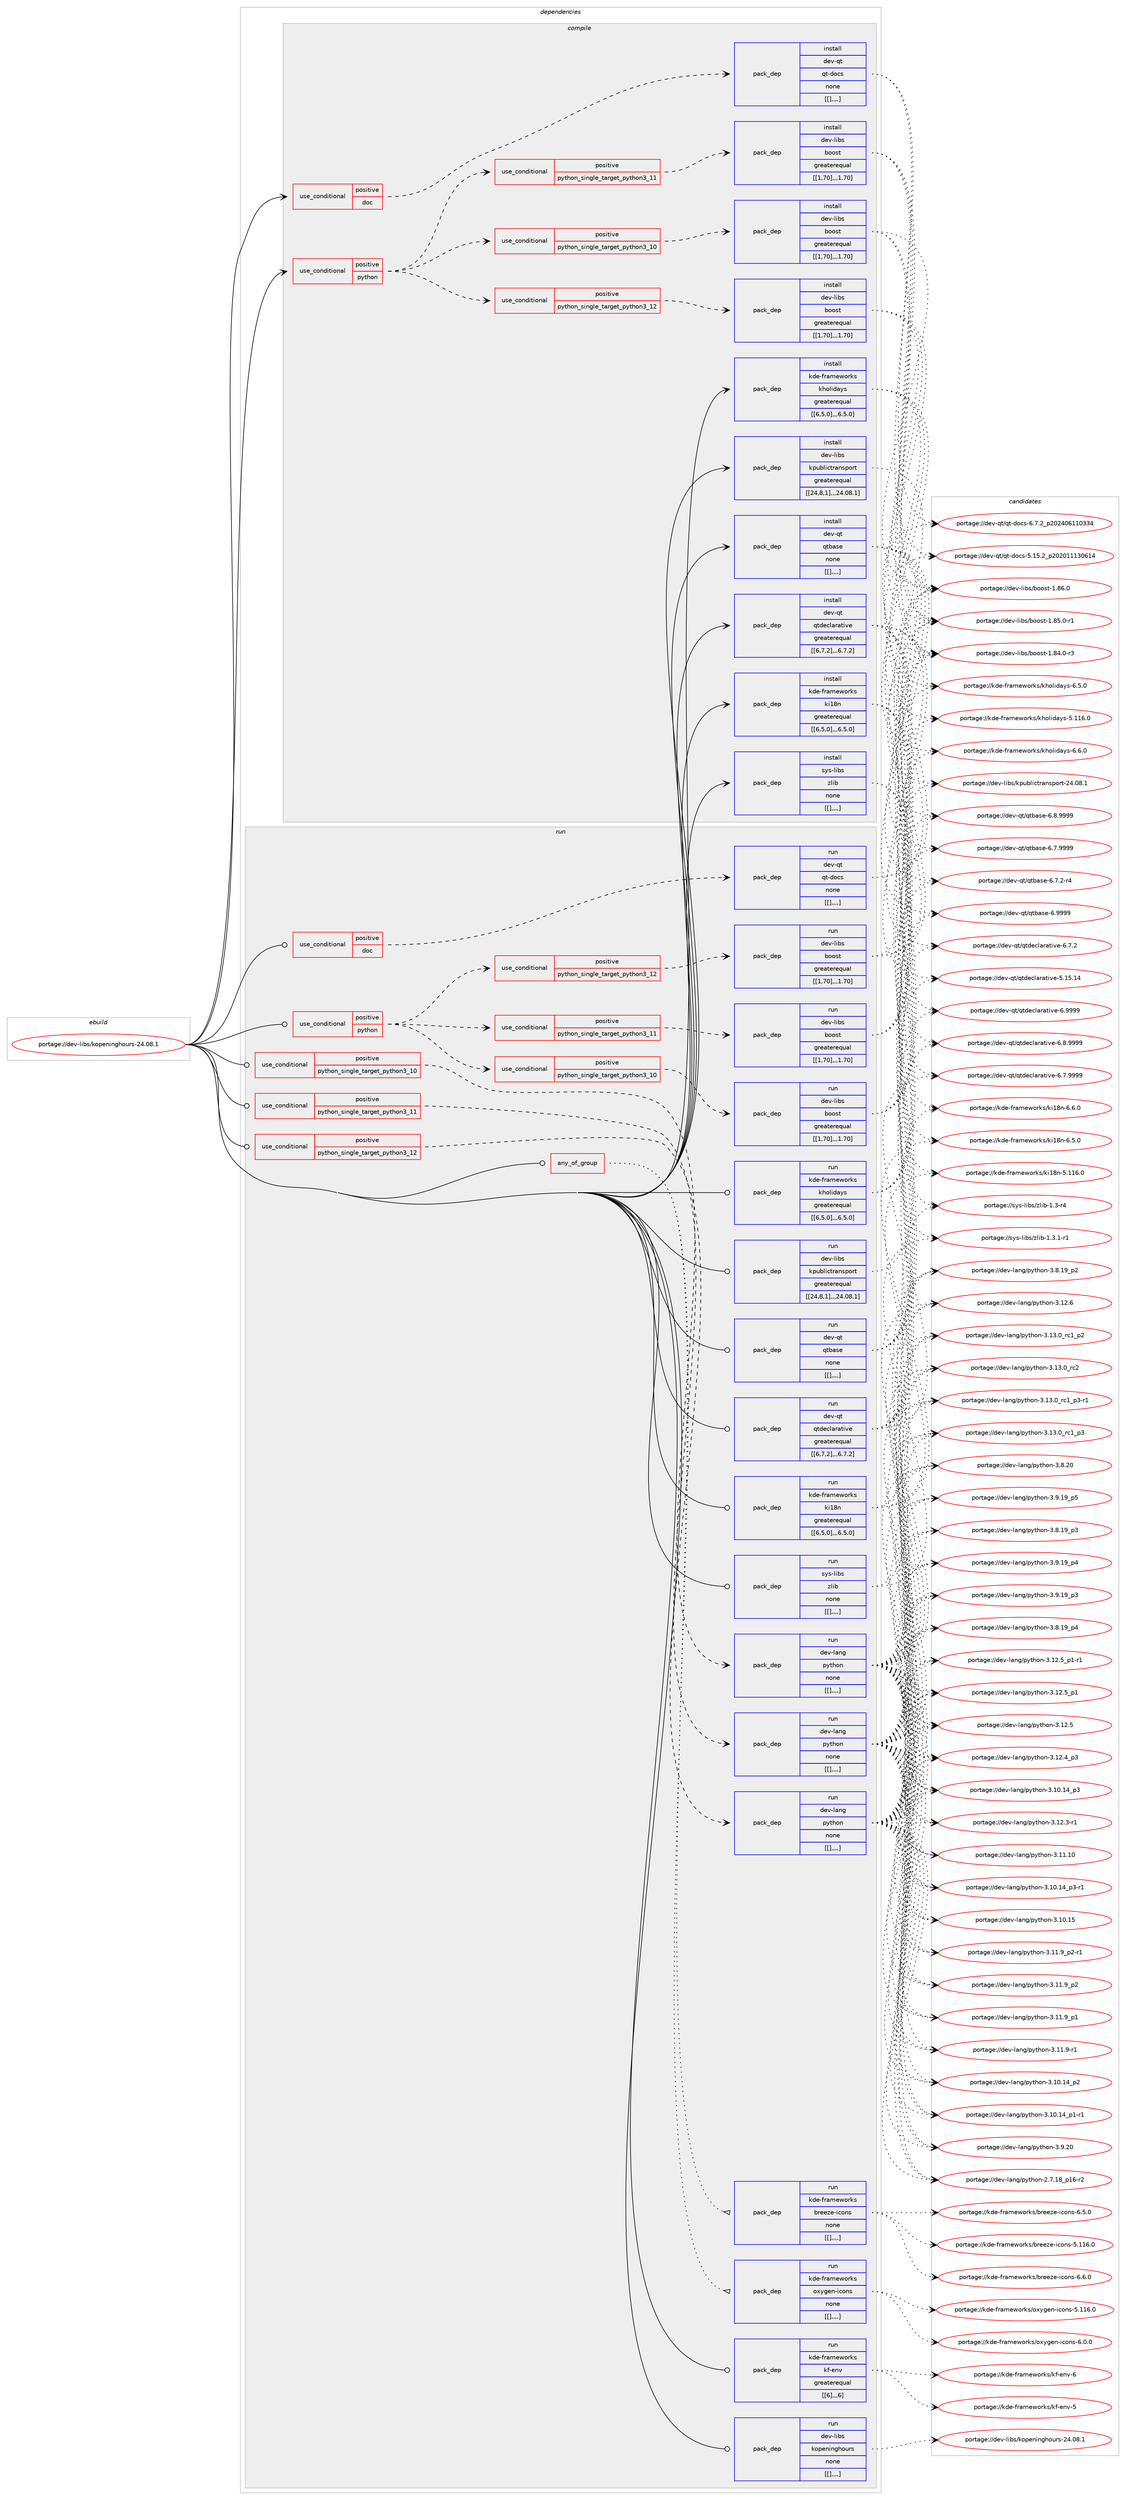 digraph prolog {

# *************
# Graph options
# *************

newrank=true;
concentrate=true;
compound=true;
graph [rankdir=LR,fontname=Helvetica,fontsize=10,ranksep=1.5];#, ranksep=2.5, nodesep=0.2];
edge  [arrowhead=vee];
node  [fontname=Helvetica,fontsize=10];

# **********
# The ebuild
# **********

subgraph cluster_leftcol {
color=gray;
label=<<i>ebuild</i>>;
id [label="portage://dev-libs/kopeninghours-24.08.1", color=red, width=4, href="../dev-libs/kopeninghours-24.08.1.svg"];
}

# ****************
# The dependencies
# ****************

subgraph cluster_midcol {
color=gray;
label=<<i>dependencies</i>>;
subgraph cluster_compile {
fillcolor="#eeeeee";
style=filled;
label=<<i>compile</i>>;
subgraph cond26947 {
dependency109739 [label=<<TABLE BORDER="0" CELLBORDER="1" CELLSPACING="0" CELLPADDING="4"><TR><TD ROWSPAN="3" CELLPADDING="10">use_conditional</TD></TR><TR><TD>positive</TD></TR><TR><TD>doc</TD></TR></TABLE>>, shape=none, color=red];
subgraph pack81645 {
dependency109740 [label=<<TABLE BORDER="0" CELLBORDER="1" CELLSPACING="0" CELLPADDING="4" WIDTH="220"><TR><TD ROWSPAN="6" CELLPADDING="30">pack_dep</TD></TR><TR><TD WIDTH="110">install</TD></TR><TR><TD>dev-qt</TD></TR><TR><TD>qt-docs</TD></TR><TR><TD>none</TD></TR><TR><TD>[[],,,,]</TD></TR></TABLE>>, shape=none, color=blue];
}
dependency109739:e -> dependency109740:w [weight=20,style="dashed",arrowhead="vee"];
}
id:e -> dependency109739:w [weight=20,style="solid",arrowhead="vee"];
subgraph cond26948 {
dependency109741 [label=<<TABLE BORDER="0" CELLBORDER="1" CELLSPACING="0" CELLPADDING="4"><TR><TD ROWSPAN="3" CELLPADDING="10">use_conditional</TD></TR><TR><TD>positive</TD></TR><TR><TD>python</TD></TR></TABLE>>, shape=none, color=red];
subgraph cond26949 {
dependency109742 [label=<<TABLE BORDER="0" CELLBORDER="1" CELLSPACING="0" CELLPADDING="4"><TR><TD ROWSPAN="3" CELLPADDING="10">use_conditional</TD></TR><TR><TD>positive</TD></TR><TR><TD>python_single_target_python3_10</TD></TR></TABLE>>, shape=none, color=red];
subgraph pack81646 {
dependency109743 [label=<<TABLE BORDER="0" CELLBORDER="1" CELLSPACING="0" CELLPADDING="4" WIDTH="220"><TR><TD ROWSPAN="6" CELLPADDING="30">pack_dep</TD></TR><TR><TD WIDTH="110">install</TD></TR><TR><TD>dev-libs</TD></TR><TR><TD>boost</TD></TR><TR><TD>greaterequal</TD></TR><TR><TD>[[1,70],,,1.70]</TD></TR></TABLE>>, shape=none, color=blue];
}
dependency109742:e -> dependency109743:w [weight=20,style="dashed",arrowhead="vee"];
}
dependency109741:e -> dependency109742:w [weight=20,style="dashed",arrowhead="vee"];
subgraph cond26950 {
dependency109744 [label=<<TABLE BORDER="0" CELLBORDER="1" CELLSPACING="0" CELLPADDING="4"><TR><TD ROWSPAN="3" CELLPADDING="10">use_conditional</TD></TR><TR><TD>positive</TD></TR><TR><TD>python_single_target_python3_11</TD></TR></TABLE>>, shape=none, color=red];
subgraph pack81647 {
dependency109745 [label=<<TABLE BORDER="0" CELLBORDER="1" CELLSPACING="0" CELLPADDING="4" WIDTH="220"><TR><TD ROWSPAN="6" CELLPADDING="30">pack_dep</TD></TR><TR><TD WIDTH="110">install</TD></TR><TR><TD>dev-libs</TD></TR><TR><TD>boost</TD></TR><TR><TD>greaterequal</TD></TR><TR><TD>[[1,70],,,1.70]</TD></TR></TABLE>>, shape=none, color=blue];
}
dependency109744:e -> dependency109745:w [weight=20,style="dashed",arrowhead="vee"];
}
dependency109741:e -> dependency109744:w [weight=20,style="dashed",arrowhead="vee"];
subgraph cond26951 {
dependency109746 [label=<<TABLE BORDER="0" CELLBORDER="1" CELLSPACING="0" CELLPADDING="4"><TR><TD ROWSPAN="3" CELLPADDING="10">use_conditional</TD></TR><TR><TD>positive</TD></TR><TR><TD>python_single_target_python3_12</TD></TR></TABLE>>, shape=none, color=red];
subgraph pack81648 {
dependency109747 [label=<<TABLE BORDER="0" CELLBORDER="1" CELLSPACING="0" CELLPADDING="4" WIDTH="220"><TR><TD ROWSPAN="6" CELLPADDING="30">pack_dep</TD></TR><TR><TD WIDTH="110">install</TD></TR><TR><TD>dev-libs</TD></TR><TR><TD>boost</TD></TR><TR><TD>greaterequal</TD></TR><TR><TD>[[1,70],,,1.70]</TD></TR></TABLE>>, shape=none, color=blue];
}
dependency109746:e -> dependency109747:w [weight=20,style="dashed",arrowhead="vee"];
}
dependency109741:e -> dependency109746:w [weight=20,style="dashed",arrowhead="vee"];
}
id:e -> dependency109741:w [weight=20,style="solid",arrowhead="vee"];
subgraph pack81649 {
dependency109748 [label=<<TABLE BORDER="0" CELLBORDER="1" CELLSPACING="0" CELLPADDING="4" WIDTH="220"><TR><TD ROWSPAN="6" CELLPADDING="30">pack_dep</TD></TR><TR><TD WIDTH="110">install</TD></TR><TR><TD>dev-libs</TD></TR><TR><TD>kpublictransport</TD></TR><TR><TD>greaterequal</TD></TR><TR><TD>[[24,8,1],,,24.08.1]</TD></TR></TABLE>>, shape=none, color=blue];
}
id:e -> dependency109748:w [weight=20,style="solid",arrowhead="vee"];
subgraph pack81650 {
dependency109749 [label=<<TABLE BORDER="0" CELLBORDER="1" CELLSPACING="0" CELLPADDING="4" WIDTH="220"><TR><TD ROWSPAN="6" CELLPADDING="30">pack_dep</TD></TR><TR><TD WIDTH="110">install</TD></TR><TR><TD>dev-qt</TD></TR><TR><TD>qtbase</TD></TR><TR><TD>none</TD></TR><TR><TD>[[],,,,]</TD></TR></TABLE>>, shape=none, color=blue];
}
id:e -> dependency109749:w [weight=20,style="solid",arrowhead="vee"];
subgraph pack81651 {
dependency109750 [label=<<TABLE BORDER="0" CELLBORDER="1" CELLSPACING="0" CELLPADDING="4" WIDTH="220"><TR><TD ROWSPAN="6" CELLPADDING="30">pack_dep</TD></TR><TR><TD WIDTH="110">install</TD></TR><TR><TD>dev-qt</TD></TR><TR><TD>qtdeclarative</TD></TR><TR><TD>greaterequal</TD></TR><TR><TD>[[6,7,2],,,6.7.2]</TD></TR></TABLE>>, shape=none, color=blue];
}
id:e -> dependency109750:w [weight=20,style="solid",arrowhead="vee"];
subgraph pack81652 {
dependency109751 [label=<<TABLE BORDER="0" CELLBORDER="1" CELLSPACING="0" CELLPADDING="4" WIDTH="220"><TR><TD ROWSPAN="6" CELLPADDING="30">pack_dep</TD></TR><TR><TD WIDTH="110">install</TD></TR><TR><TD>kde-frameworks</TD></TR><TR><TD>kholidays</TD></TR><TR><TD>greaterequal</TD></TR><TR><TD>[[6,5,0],,,6.5.0]</TD></TR></TABLE>>, shape=none, color=blue];
}
id:e -> dependency109751:w [weight=20,style="solid",arrowhead="vee"];
subgraph pack81653 {
dependency109752 [label=<<TABLE BORDER="0" CELLBORDER="1" CELLSPACING="0" CELLPADDING="4" WIDTH="220"><TR><TD ROWSPAN="6" CELLPADDING="30">pack_dep</TD></TR><TR><TD WIDTH="110">install</TD></TR><TR><TD>kde-frameworks</TD></TR><TR><TD>ki18n</TD></TR><TR><TD>greaterequal</TD></TR><TR><TD>[[6,5,0],,,6.5.0]</TD></TR></TABLE>>, shape=none, color=blue];
}
id:e -> dependency109752:w [weight=20,style="solid",arrowhead="vee"];
subgraph pack81654 {
dependency109753 [label=<<TABLE BORDER="0" CELLBORDER="1" CELLSPACING="0" CELLPADDING="4" WIDTH="220"><TR><TD ROWSPAN="6" CELLPADDING="30">pack_dep</TD></TR><TR><TD WIDTH="110">install</TD></TR><TR><TD>sys-libs</TD></TR><TR><TD>zlib</TD></TR><TR><TD>none</TD></TR><TR><TD>[[],,,,]</TD></TR></TABLE>>, shape=none, color=blue];
}
id:e -> dependency109753:w [weight=20,style="solid",arrowhead="vee"];
}
subgraph cluster_compileandrun {
fillcolor="#eeeeee";
style=filled;
label=<<i>compile and run</i>>;
}
subgraph cluster_run {
fillcolor="#eeeeee";
style=filled;
label=<<i>run</i>>;
subgraph any997 {
dependency109754 [label=<<TABLE BORDER="0" CELLBORDER="1" CELLSPACING="0" CELLPADDING="4"><TR><TD CELLPADDING="10">any_of_group</TD></TR></TABLE>>, shape=none, color=red];subgraph pack81655 {
dependency109755 [label=<<TABLE BORDER="0" CELLBORDER="1" CELLSPACING="0" CELLPADDING="4" WIDTH="220"><TR><TD ROWSPAN="6" CELLPADDING="30">pack_dep</TD></TR><TR><TD WIDTH="110">run</TD></TR><TR><TD>kde-frameworks</TD></TR><TR><TD>breeze-icons</TD></TR><TR><TD>none</TD></TR><TR><TD>[[],,,,]</TD></TR></TABLE>>, shape=none, color=blue];
}
dependency109754:e -> dependency109755:w [weight=20,style="dotted",arrowhead="oinv"];
subgraph pack81656 {
dependency109756 [label=<<TABLE BORDER="0" CELLBORDER="1" CELLSPACING="0" CELLPADDING="4" WIDTH="220"><TR><TD ROWSPAN="6" CELLPADDING="30">pack_dep</TD></TR><TR><TD WIDTH="110">run</TD></TR><TR><TD>kde-frameworks</TD></TR><TR><TD>oxygen-icons</TD></TR><TR><TD>none</TD></TR><TR><TD>[[],,,,]</TD></TR></TABLE>>, shape=none, color=blue];
}
dependency109754:e -> dependency109756:w [weight=20,style="dotted",arrowhead="oinv"];
}
id:e -> dependency109754:w [weight=20,style="solid",arrowhead="odot"];
subgraph cond26952 {
dependency109757 [label=<<TABLE BORDER="0" CELLBORDER="1" CELLSPACING="0" CELLPADDING="4"><TR><TD ROWSPAN="3" CELLPADDING="10">use_conditional</TD></TR><TR><TD>positive</TD></TR><TR><TD>doc</TD></TR></TABLE>>, shape=none, color=red];
subgraph pack81657 {
dependency109758 [label=<<TABLE BORDER="0" CELLBORDER="1" CELLSPACING="0" CELLPADDING="4" WIDTH="220"><TR><TD ROWSPAN="6" CELLPADDING="30">pack_dep</TD></TR><TR><TD WIDTH="110">run</TD></TR><TR><TD>dev-qt</TD></TR><TR><TD>qt-docs</TD></TR><TR><TD>none</TD></TR><TR><TD>[[],,,,]</TD></TR></TABLE>>, shape=none, color=blue];
}
dependency109757:e -> dependency109758:w [weight=20,style="dashed",arrowhead="vee"];
}
id:e -> dependency109757:w [weight=20,style="solid",arrowhead="odot"];
subgraph cond26953 {
dependency109759 [label=<<TABLE BORDER="0" CELLBORDER="1" CELLSPACING="0" CELLPADDING="4"><TR><TD ROWSPAN="3" CELLPADDING="10">use_conditional</TD></TR><TR><TD>positive</TD></TR><TR><TD>python</TD></TR></TABLE>>, shape=none, color=red];
subgraph cond26954 {
dependency109760 [label=<<TABLE BORDER="0" CELLBORDER="1" CELLSPACING="0" CELLPADDING="4"><TR><TD ROWSPAN="3" CELLPADDING="10">use_conditional</TD></TR><TR><TD>positive</TD></TR><TR><TD>python_single_target_python3_10</TD></TR></TABLE>>, shape=none, color=red];
subgraph pack81658 {
dependency109761 [label=<<TABLE BORDER="0" CELLBORDER="1" CELLSPACING="0" CELLPADDING="4" WIDTH="220"><TR><TD ROWSPAN="6" CELLPADDING="30">pack_dep</TD></TR><TR><TD WIDTH="110">run</TD></TR><TR><TD>dev-libs</TD></TR><TR><TD>boost</TD></TR><TR><TD>greaterequal</TD></TR><TR><TD>[[1,70],,,1.70]</TD></TR></TABLE>>, shape=none, color=blue];
}
dependency109760:e -> dependency109761:w [weight=20,style="dashed",arrowhead="vee"];
}
dependency109759:e -> dependency109760:w [weight=20,style="dashed",arrowhead="vee"];
subgraph cond26955 {
dependency109762 [label=<<TABLE BORDER="0" CELLBORDER="1" CELLSPACING="0" CELLPADDING="4"><TR><TD ROWSPAN="3" CELLPADDING="10">use_conditional</TD></TR><TR><TD>positive</TD></TR><TR><TD>python_single_target_python3_11</TD></TR></TABLE>>, shape=none, color=red];
subgraph pack81659 {
dependency109763 [label=<<TABLE BORDER="0" CELLBORDER="1" CELLSPACING="0" CELLPADDING="4" WIDTH="220"><TR><TD ROWSPAN="6" CELLPADDING="30">pack_dep</TD></TR><TR><TD WIDTH="110">run</TD></TR><TR><TD>dev-libs</TD></TR><TR><TD>boost</TD></TR><TR><TD>greaterequal</TD></TR><TR><TD>[[1,70],,,1.70]</TD></TR></TABLE>>, shape=none, color=blue];
}
dependency109762:e -> dependency109763:w [weight=20,style="dashed",arrowhead="vee"];
}
dependency109759:e -> dependency109762:w [weight=20,style="dashed",arrowhead="vee"];
subgraph cond26956 {
dependency109764 [label=<<TABLE BORDER="0" CELLBORDER="1" CELLSPACING="0" CELLPADDING="4"><TR><TD ROWSPAN="3" CELLPADDING="10">use_conditional</TD></TR><TR><TD>positive</TD></TR><TR><TD>python_single_target_python3_12</TD></TR></TABLE>>, shape=none, color=red];
subgraph pack81660 {
dependency109765 [label=<<TABLE BORDER="0" CELLBORDER="1" CELLSPACING="0" CELLPADDING="4" WIDTH="220"><TR><TD ROWSPAN="6" CELLPADDING="30">pack_dep</TD></TR><TR><TD WIDTH="110">run</TD></TR><TR><TD>dev-libs</TD></TR><TR><TD>boost</TD></TR><TR><TD>greaterequal</TD></TR><TR><TD>[[1,70],,,1.70]</TD></TR></TABLE>>, shape=none, color=blue];
}
dependency109764:e -> dependency109765:w [weight=20,style="dashed",arrowhead="vee"];
}
dependency109759:e -> dependency109764:w [weight=20,style="dashed",arrowhead="vee"];
}
id:e -> dependency109759:w [weight=20,style="solid",arrowhead="odot"];
subgraph cond26957 {
dependency109766 [label=<<TABLE BORDER="0" CELLBORDER="1" CELLSPACING="0" CELLPADDING="4"><TR><TD ROWSPAN="3" CELLPADDING="10">use_conditional</TD></TR><TR><TD>positive</TD></TR><TR><TD>python_single_target_python3_10</TD></TR></TABLE>>, shape=none, color=red];
subgraph pack81661 {
dependency109767 [label=<<TABLE BORDER="0" CELLBORDER="1" CELLSPACING="0" CELLPADDING="4" WIDTH="220"><TR><TD ROWSPAN="6" CELLPADDING="30">pack_dep</TD></TR><TR><TD WIDTH="110">run</TD></TR><TR><TD>dev-lang</TD></TR><TR><TD>python</TD></TR><TR><TD>none</TD></TR><TR><TD>[[],,,,]</TD></TR></TABLE>>, shape=none, color=blue];
}
dependency109766:e -> dependency109767:w [weight=20,style="dashed",arrowhead="vee"];
}
id:e -> dependency109766:w [weight=20,style="solid",arrowhead="odot"];
subgraph cond26958 {
dependency109768 [label=<<TABLE BORDER="0" CELLBORDER="1" CELLSPACING="0" CELLPADDING="4"><TR><TD ROWSPAN="3" CELLPADDING="10">use_conditional</TD></TR><TR><TD>positive</TD></TR><TR><TD>python_single_target_python3_11</TD></TR></TABLE>>, shape=none, color=red];
subgraph pack81662 {
dependency109769 [label=<<TABLE BORDER="0" CELLBORDER="1" CELLSPACING="0" CELLPADDING="4" WIDTH="220"><TR><TD ROWSPAN="6" CELLPADDING="30">pack_dep</TD></TR><TR><TD WIDTH="110">run</TD></TR><TR><TD>dev-lang</TD></TR><TR><TD>python</TD></TR><TR><TD>none</TD></TR><TR><TD>[[],,,,]</TD></TR></TABLE>>, shape=none, color=blue];
}
dependency109768:e -> dependency109769:w [weight=20,style="dashed",arrowhead="vee"];
}
id:e -> dependency109768:w [weight=20,style="solid",arrowhead="odot"];
subgraph cond26959 {
dependency109770 [label=<<TABLE BORDER="0" CELLBORDER="1" CELLSPACING="0" CELLPADDING="4"><TR><TD ROWSPAN="3" CELLPADDING="10">use_conditional</TD></TR><TR><TD>positive</TD></TR><TR><TD>python_single_target_python3_12</TD></TR></TABLE>>, shape=none, color=red];
subgraph pack81663 {
dependency109771 [label=<<TABLE BORDER="0" CELLBORDER="1" CELLSPACING="0" CELLPADDING="4" WIDTH="220"><TR><TD ROWSPAN="6" CELLPADDING="30">pack_dep</TD></TR><TR><TD WIDTH="110">run</TD></TR><TR><TD>dev-lang</TD></TR><TR><TD>python</TD></TR><TR><TD>none</TD></TR><TR><TD>[[],,,,]</TD></TR></TABLE>>, shape=none, color=blue];
}
dependency109770:e -> dependency109771:w [weight=20,style="dashed",arrowhead="vee"];
}
id:e -> dependency109770:w [weight=20,style="solid",arrowhead="odot"];
subgraph pack81664 {
dependency109772 [label=<<TABLE BORDER="0" CELLBORDER="1" CELLSPACING="0" CELLPADDING="4" WIDTH="220"><TR><TD ROWSPAN="6" CELLPADDING="30">pack_dep</TD></TR><TR><TD WIDTH="110">run</TD></TR><TR><TD>dev-libs</TD></TR><TR><TD>kpublictransport</TD></TR><TR><TD>greaterequal</TD></TR><TR><TD>[[24,8,1],,,24.08.1]</TD></TR></TABLE>>, shape=none, color=blue];
}
id:e -> dependency109772:w [weight=20,style="solid",arrowhead="odot"];
subgraph pack81665 {
dependency109773 [label=<<TABLE BORDER="0" CELLBORDER="1" CELLSPACING="0" CELLPADDING="4" WIDTH="220"><TR><TD ROWSPAN="6" CELLPADDING="30">pack_dep</TD></TR><TR><TD WIDTH="110">run</TD></TR><TR><TD>dev-qt</TD></TR><TR><TD>qtbase</TD></TR><TR><TD>none</TD></TR><TR><TD>[[],,,,]</TD></TR></TABLE>>, shape=none, color=blue];
}
id:e -> dependency109773:w [weight=20,style="solid",arrowhead="odot"];
subgraph pack81666 {
dependency109774 [label=<<TABLE BORDER="0" CELLBORDER="1" CELLSPACING="0" CELLPADDING="4" WIDTH="220"><TR><TD ROWSPAN="6" CELLPADDING="30">pack_dep</TD></TR><TR><TD WIDTH="110">run</TD></TR><TR><TD>dev-qt</TD></TR><TR><TD>qtdeclarative</TD></TR><TR><TD>greaterequal</TD></TR><TR><TD>[[6,7,2],,,6.7.2]</TD></TR></TABLE>>, shape=none, color=blue];
}
id:e -> dependency109774:w [weight=20,style="solid",arrowhead="odot"];
subgraph pack81667 {
dependency109775 [label=<<TABLE BORDER="0" CELLBORDER="1" CELLSPACING="0" CELLPADDING="4" WIDTH="220"><TR><TD ROWSPAN="6" CELLPADDING="30">pack_dep</TD></TR><TR><TD WIDTH="110">run</TD></TR><TR><TD>kde-frameworks</TD></TR><TR><TD>kf-env</TD></TR><TR><TD>greaterequal</TD></TR><TR><TD>[[6],,,6]</TD></TR></TABLE>>, shape=none, color=blue];
}
id:e -> dependency109775:w [weight=20,style="solid",arrowhead="odot"];
subgraph pack81668 {
dependency109776 [label=<<TABLE BORDER="0" CELLBORDER="1" CELLSPACING="0" CELLPADDING="4" WIDTH="220"><TR><TD ROWSPAN="6" CELLPADDING="30">pack_dep</TD></TR><TR><TD WIDTH="110">run</TD></TR><TR><TD>kde-frameworks</TD></TR><TR><TD>kholidays</TD></TR><TR><TD>greaterequal</TD></TR><TR><TD>[[6,5,0],,,6.5.0]</TD></TR></TABLE>>, shape=none, color=blue];
}
id:e -> dependency109776:w [weight=20,style="solid",arrowhead="odot"];
subgraph pack81669 {
dependency109777 [label=<<TABLE BORDER="0" CELLBORDER="1" CELLSPACING="0" CELLPADDING="4" WIDTH="220"><TR><TD ROWSPAN="6" CELLPADDING="30">pack_dep</TD></TR><TR><TD WIDTH="110">run</TD></TR><TR><TD>kde-frameworks</TD></TR><TR><TD>ki18n</TD></TR><TR><TD>greaterequal</TD></TR><TR><TD>[[6,5,0],,,6.5.0]</TD></TR></TABLE>>, shape=none, color=blue];
}
id:e -> dependency109777:w [weight=20,style="solid",arrowhead="odot"];
subgraph pack81670 {
dependency109778 [label=<<TABLE BORDER="0" CELLBORDER="1" CELLSPACING="0" CELLPADDING="4" WIDTH="220"><TR><TD ROWSPAN="6" CELLPADDING="30">pack_dep</TD></TR><TR><TD WIDTH="110">run</TD></TR><TR><TD>sys-libs</TD></TR><TR><TD>zlib</TD></TR><TR><TD>none</TD></TR><TR><TD>[[],,,,]</TD></TR></TABLE>>, shape=none, color=blue];
}
id:e -> dependency109778:w [weight=20,style="solid",arrowhead="odot"];
subgraph pack81671 {
dependency109779 [label=<<TABLE BORDER="0" CELLBORDER="1" CELLSPACING="0" CELLPADDING="4" WIDTH="220"><TR><TD ROWSPAN="6" CELLPADDING="30">pack_dep</TD></TR><TR><TD WIDTH="110">run</TD></TR><TR><TD>dev-libs</TD></TR><TR><TD>kopeninghours</TD></TR><TR><TD>none</TD></TR><TR><TD>[[],,,,]</TD></TR></TABLE>>, shape=none, color=blue];
}
id:e -> dependency109779:w [weight=20,style="solid",arrowhead="odot"];
}
}

# **************
# The candidates
# **************

subgraph cluster_choices {
rank=same;
color=gray;
label=<<i>candidates</i>>;

subgraph choice81645 {
color=black;
nodesep=1;
choice1001011184511311647113116451001119911545544655465095112504850524854494948515152 [label="portage://dev-qt/qt-docs-6.7.2_p202406110334", color=red, width=4,href="../dev-qt/qt-docs-6.7.2_p202406110334.svg"];
choice100101118451131164711311645100111991154553464953465095112504850484949495148544952 [label="portage://dev-qt/qt-docs-5.15.2_p202011130614", color=red, width=4,href="../dev-qt/qt-docs-5.15.2_p202011130614.svg"];
dependency109740:e -> choice1001011184511311647113116451001119911545544655465095112504850524854494948515152:w [style=dotted,weight="100"];
dependency109740:e -> choice100101118451131164711311645100111991154553464953465095112504850484949495148544952:w [style=dotted,weight="100"];
}
subgraph choice81646 {
color=black;
nodesep=1;
choice1001011184510810598115479811111111511645494656544648 [label="portage://dev-libs/boost-1.86.0", color=red, width=4,href="../dev-libs/boost-1.86.0.svg"];
choice10010111845108105981154798111111115116454946565346484511449 [label="portage://dev-libs/boost-1.85.0-r1", color=red, width=4,href="../dev-libs/boost-1.85.0-r1.svg"];
choice10010111845108105981154798111111115116454946565246484511451 [label="portage://dev-libs/boost-1.84.0-r3", color=red, width=4,href="../dev-libs/boost-1.84.0-r3.svg"];
dependency109743:e -> choice1001011184510810598115479811111111511645494656544648:w [style=dotted,weight="100"];
dependency109743:e -> choice10010111845108105981154798111111115116454946565346484511449:w [style=dotted,weight="100"];
dependency109743:e -> choice10010111845108105981154798111111115116454946565246484511451:w [style=dotted,weight="100"];
}
subgraph choice81647 {
color=black;
nodesep=1;
choice1001011184510810598115479811111111511645494656544648 [label="portage://dev-libs/boost-1.86.0", color=red, width=4,href="../dev-libs/boost-1.86.0.svg"];
choice10010111845108105981154798111111115116454946565346484511449 [label="portage://dev-libs/boost-1.85.0-r1", color=red, width=4,href="../dev-libs/boost-1.85.0-r1.svg"];
choice10010111845108105981154798111111115116454946565246484511451 [label="portage://dev-libs/boost-1.84.0-r3", color=red, width=4,href="../dev-libs/boost-1.84.0-r3.svg"];
dependency109745:e -> choice1001011184510810598115479811111111511645494656544648:w [style=dotted,weight="100"];
dependency109745:e -> choice10010111845108105981154798111111115116454946565346484511449:w [style=dotted,weight="100"];
dependency109745:e -> choice10010111845108105981154798111111115116454946565246484511451:w [style=dotted,weight="100"];
}
subgraph choice81648 {
color=black;
nodesep=1;
choice1001011184510810598115479811111111511645494656544648 [label="portage://dev-libs/boost-1.86.0", color=red, width=4,href="../dev-libs/boost-1.86.0.svg"];
choice10010111845108105981154798111111115116454946565346484511449 [label="portage://dev-libs/boost-1.85.0-r1", color=red, width=4,href="../dev-libs/boost-1.85.0-r1.svg"];
choice10010111845108105981154798111111115116454946565246484511451 [label="portage://dev-libs/boost-1.84.0-r3", color=red, width=4,href="../dev-libs/boost-1.84.0-r3.svg"];
dependency109747:e -> choice1001011184510810598115479811111111511645494656544648:w [style=dotted,weight="100"];
dependency109747:e -> choice10010111845108105981154798111111115116454946565346484511449:w [style=dotted,weight="100"];
dependency109747:e -> choice10010111845108105981154798111111115116454946565246484511451:w [style=dotted,weight="100"];
}
subgraph choice81649 {
color=black;
nodesep=1;
choice1001011184510810598115471071121179810810599116114971101151121111141164550524648564649 [label="portage://dev-libs/kpublictransport-24.08.1", color=red, width=4,href="../dev-libs/kpublictransport-24.08.1.svg"];
dependency109748:e -> choice1001011184510810598115471071121179810810599116114971101151121111141164550524648564649:w [style=dotted,weight="100"];
}
subgraph choice81650 {
color=black;
nodesep=1;
choice1001011184511311647113116989711510145544657575757 [label="portage://dev-qt/qtbase-6.9999", color=red, width=4,href="../dev-qt/qtbase-6.9999.svg"];
choice10010111845113116471131169897115101455446564657575757 [label="portage://dev-qt/qtbase-6.8.9999", color=red, width=4,href="../dev-qt/qtbase-6.8.9999.svg"];
choice10010111845113116471131169897115101455446554657575757 [label="portage://dev-qt/qtbase-6.7.9999", color=red, width=4,href="../dev-qt/qtbase-6.7.9999.svg"];
choice100101118451131164711311698971151014554465546504511452 [label="portage://dev-qt/qtbase-6.7.2-r4", color=red, width=4,href="../dev-qt/qtbase-6.7.2-r4.svg"];
dependency109749:e -> choice1001011184511311647113116989711510145544657575757:w [style=dotted,weight="100"];
dependency109749:e -> choice10010111845113116471131169897115101455446564657575757:w [style=dotted,weight="100"];
dependency109749:e -> choice10010111845113116471131169897115101455446554657575757:w [style=dotted,weight="100"];
dependency109749:e -> choice100101118451131164711311698971151014554465546504511452:w [style=dotted,weight="100"];
}
subgraph choice81651 {
color=black;
nodesep=1;
choice100101118451131164711311610010199108971149711610511810145544657575757 [label="portage://dev-qt/qtdeclarative-6.9999", color=red, width=4,href="../dev-qt/qtdeclarative-6.9999.svg"];
choice1001011184511311647113116100101991089711497116105118101455446564657575757 [label="portage://dev-qt/qtdeclarative-6.8.9999", color=red, width=4,href="../dev-qt/qtdeclarative-6.8.9999.svg"];
choice1001011184511311647113116100101991089711497116105118101455446554657575757 [label="portage://dev-qt/qtdeclarative-6.7.9999", color=red, width=4,href="../dev-qt/qtdeclarative-6.7.9999.svg"];
choice1001011184511311647113116100101991089711497116105118101455446554650 [label="portage://dev-qt/qtdeclarative-6.7.2", color=red, width=4,href="../dev-qt/qtdeclarative-6.7.2.svg"];
choice10010111845113116471131161001019910897114971161051181014553464953464952 [label="portage://dev-qt/qtdeclarative-5.15.14", color=red, width=4,href="../dev-qt/qtdeclarative-5.15.14.svg"];
dependency109750:e -> choice100101118451131164711311610010199108971149711610511810145544657575757:w [style=dotted,weight="100"];
dependency109750:e -> choice1001011184511311647113116100101991089711497116105118101455446564657575757:w [style=dotted,weight="100"];
dependency109750:e -> choice1001011184511311647113116100101991089711497116105118101455446554657575757:w [style=dotted,weight="100"];
dependency109750:e -> choice1001011184511311647113116100101991089711497116105118101455446554650:w [style=dotted,weight="100"];
dependency109750:e -> choice10010111845113116471131161001019910897114971161051181014553464953464952:w [style=dotted,weight="100"];
}
subgraph choice81652 {
color=black;
nodesep=1;
choice10710010145102114971091011191111141071154710710411110810510097121115455446544648 [label="portage://kde-frameworks/kholidays-6.6.0", color=red, width=4,href="../kde-frameworks/kholidays-6.6.0.svg"];
choice10710010145102114971091011191111141071154710710411110810510097121115455446534648 [label="portage://kde-frameworks/kholidays-6.5.0", color=red, width=4,href="../kde-frameworks/kholidays-6.5.0.svg"];
choice107100101451021149710910111911111410711547107104111108105100971211154553464949544648 [label="portage://kde-frameworks/kholidays-5.116.0", color=red, width=4,href="../kde-frameworks/kholidays-5.116.0.svg"];
dependency109751:e -> choice10710010145102114971091011191111141071154710710411110810510097121115455446544648:w [style=dotted,weight="100"];
dependency109751:e -> choice10710010145102114971091011191111141071154710710411110810510097121115455446534648:w [style=dotted,weight="100"];
dependency109751:e -> choice107100101451021149710910111911111410711547107104111108105100971211154553464949544648:w [style=dotted,weight="100"];
}
subgraph choice81653 {
color=black;
nodesep=1;
choice1071001014510211497109101119111114107115471071054956110455446544648 [label="portage://kde-frameworks/ki18n-6.6.0", color=red, width=4,href="../kde-frameworks/ki18n-6.6.0.svg"];
choice1071001014510211497109101119111114107115471071054956110455446534648 [label="portage://kde-frameworks/ki18n-6.5.0", color=red, width=4,href="../kde-frameworks/ki18n-6.5.0.svg"];
choice10710010145102114971091011191111141071154710710549561104553464949544648 [label="portage://kde-frameworks/ki18n-5.116.0", color=red, width=4,href="../kde-frameworks/ki18n-5.116.0.svg"];
dependency109752:e -> choice1071001014510211497109101119111114107115471071054956110455446544648:w [style=dotted,weight="100"];
dependency109752:e -> choice1071001014510211497109101119111114107115471071054956110455446534648:w [style=dotted,weight="100"];
dependency109752:e -> choice10710010145102114971091011191111141071154710710549561104553464949544648:w [style=dotted,weight="100"];
}
subgraph choice81654 {
color=black;
nodesep=1;
choice115121115451081059811547122108105984549465146494511449 [label="portage://sys-libs/zlib-1.3.1-r1", color=red, width=4,href="../sys-libs/zlib-1.3.1-r1.svg"];
choice11512111545108105981154712210810598454946514511452 [label="portage://sys-libs/zlib-1.3-r4", color=red, width=4,href="../sys-libs/zlib-1.3-r4.svg"];
dependency109753:e -> choice115121115451081059811547122108105984549465146494511449:w [style=dotted,weight="100"];
dependency109753:e -> choice11512111545108105981154712210810598454946514511452:w [style=dotted,weight="100"];
}
subgraph choice81655 {
color=black;
nodesep=1;
choice107100101451021149710910111911111410711547981141011011221014510599111110115455446544648 [label="portage://kde-frameworks/breeze-icons-6.6.0", color=red, width=4,href="../kde-frameworks/breeze-icons-6.6.0.svg"];
choice107100101451021149710910111911111410711547981141011011221014510599111110115455446534648 [label="portage://kde-frameworks/breeze-icons-6.5.0", color=red, width=4,href="../kde-frameworks/breeze-icons-6.5.0.svg"];
choice1071001014510211497109101119111114107115479811410110112210145105991111101154553464949544648 [label="portage://kde-frameworks/breeze-icons-5.116.0", color=red, width=4,href="../kde-frameworks/breeze-icons-5.116.0.svg"];
dependency109755:e -> choice107100101451021149710910111911111410711547981141011011221014510599111110115455446544648:w [style=dotted,weight="100"];
dependency109755:e -> choice107100101451021149710910111911111410711547981141011011221014510599111110115455446534648:w [style=dotted,weight="100"];
dependency109755:e -> choice1071001014510211497109101119111114107115479811410110112210145105991111101154553464949544648:w [style=dotted,weight="100"];
}
subgraph choice81656 {
color=black;
nodesep=1;
choice1071001014510211497109101119111114107115471111201211031011104510599111110115455446484648 [label="portage://kde-frameworks/oxygen-icons-6.0.0", color=red, width=4,href="../kde-frameworks/oxygen-icons-6.0.0.svg"];
choice10710010145102114971091011191111141071154711112012110310111045105991111101154553464949544648 [label="portage://kde-frameworks/oxygen-icons-5.116.0", color=red, width=4,href="../kde-frameworks/oxygen-icons-5.116.0.svg"];
dependency109756:e -> choice1071001014510211497109101119111114107115471111201211031011104510599111110115455446484648:w [style=dotted,weight="100"];
dependency109756:e -> choice10710010145102114971091011191111141071154711112012110310111045105991111101154553464949544648:w [style=dotted,weight="100"];
}
subgraph choice81657 {
color=black;
nodesep=1;
choice1001011184511311647113116451001119911545544655465095112504850524854494948515152 [label="portage://dev-qt/qt-docs-6.7.2_p202406110334", color=red, width=4,href="../dev-qt/qt-docs-6.7.2_p202406110334.svg"];
choice100101118451131164711311645100111991154553464953465095112504850484949495148544952 [label="portage://dev-qt/qt-docs-5.15.2_p202011130614", color=red, width=4,href="../dev-qt/qt-docs-5.15.2_p202011130614.svg"];
dependency109758:e -> choice1001011184511311647113116451001119911545544655465095112504850524854494948515152:w [style=dotted,weight="100"];
dependency109758:e -> choice100101118451131164711311645100111991154553464953465095112504850484949495148544952:w [style=dotted,weight="100"];
}
subgraph choice81658 {
color=black;
nodesep=1;
choice1001011184510810598115479811111111511645494656544648 [label="portage://dev-libs/boost-1.86.0", color=red, width=4,href="../dev-libs/boost-1.86.0.svg"];
choice10010111845108105981154798111111115116454946565346484511449 [label="portage://dev-libs/boost-1.85.0-r1", color=red, width=4,href="../dev-libs/boost-1.85.0-r1.svg"];
choice10010111845108105981154798111111115116454946565246484511451 [label="portage://dev-libs/boost-1.84.0-r3", color=red, width=4,href="../dev-libs/boost-1.84.0-r3.svg"];
dependency109761:e -> choice1001011184510810598115479811111111511645494656544648:w [style=dotted,weight="100"];
dependency109761:e -> choice10010111845108105981154798111111115116454946565346484511449:w [style=dotted,weight="100"];
dependency109761:e -> choice10010111845108105981154798111111115116454946565246484511451:w [style=dotted,weight="100"];
}
subgraph choice81659 {
color=black;
nodesep=1;
choice1001011184510810598115479811111111511645494656544648 [label="portage://dev-libs/boost-1.86.0", color=red, width=4,href="../dev-libs/boost-1.86.0.svg"];
choice10010111845108105981154798111111115116454946565346484511449 [label="portage://dev-libs/boost-1.85.0-r1", color=red, width=4,href="../dev-libs/boost-1.85.0-r1.svg"];
choice10010111845108105981154798111111115116454946565246484511451 [label="portage://dev-libs/boost-1.84.0-r3", color=red, width=4,href="../dev-libs/boost-1.84.0-r3.svg"];
dependency109763:e -> choice1001011184510810598115479811111111511645494656544648:w [style=dotted,weight="100"];
dependency109763:e -> choice10010111845108105981154798111111115116454946565346484511449:w [style=dotted,weight="100"];
dependency109763:e -> choice10010111845108105981154798111111115116454946565246484511451:w [style=dotted,weight="100"];
}
subgraph choice81660 {
color=black;
nodesep=1;
choice1001011184510810598115479811111111511645494656544648 [label="portage://dev-libs/boost-1.86.0", color=red, width=4,href="../dev-libs/boost-1.86.0.svg"];
choice10010111845108105981154798111111115116454946565346484511449 [label="portage://dev-libs/boost-1.85.0-r1", color=red, width=4,href="../dev-libs/boost-1.85.0-r1.svg"];
choice10010111845108105981154798111111115116454946565246484511451 [label="portage://dev-libs/boost-1.84.0-r3", color=red, width=4,href="../dev-libs/boost-1.84.0-r3.svg"];
dependency109765:e -> choice1001011184510810598115479811111111511645494656544648:w [style=dotted,weight="100"];
dependency109765:e -> choice10010111845108105981154798111111115116454946565346484511449:w [style=dotted,weight="100"];
dependency109765:e -> choice10010111845108105981154798111111115116454946565246484511451:w [style=dotted,weight="100"];
}
subgraph choice81661 {
color=black;
nodesep=1;
choice10010111845108971101034711212111610411111045514649514648951149950 [label="portage://dev-lang/python-3.13.0_rc2", color=red, width=4,href="../dev-lang/python-3.13.0_rc2.svg"];
choice1001011184510897110103471121211161041111104551464951464895114994995112514511449 [label="portage://dev-lang/python-3.13.0_rc1_p3-r1", color=red, width=4,href="../dev-lang/python-3.13.0_rc1_p3-r1.svg"];
choice100101118451089711010347112121116104111110455146495146489511499499511251 [label="portage://dev-lang/python-3.13.0_rc1_p3", color=red, width=4,href="../dev-lang/python-3.13.0_rc1_p3.svg"];
choice100101118451089711010347112121116104111110455146495146489511499499511250 [label="portage://dev-lang/python-3.13.0_rc1_p2", color=red, width=4,href="../dev-lang/python-3.13.0_rc1_p2.svg"];
choice10010111845108971101034711212111610411111045514649504654 [label="portage://dev-lang/python-3.12.6", color=red, width=4,href="../dev-lang/python-3.12.6.svg"];
choice1001011184510897110103471121211161041111104551464950465395112494511449 [label="portage://dev-lang/python-3.12.5_p1-r1", color=red, width=4,href="../dev-lang/python-3.12.5_p1-r1.svg"];
choice100101118451089711010347112121116104111110455146495046539511249 [label="portage://dev-lang/python-3.12.5_p1", color=red, width=4,href="../dev-lang/python-3.12.5_p1.svg"];
choice10010111845108971101034711212111610411111045514649504653 [label="portage://dev-lang/python-3.12.5", color=red, width=4,href="../dev-lang/python-3.12.5.svg"];
choice100101118451089711010347112121116104111110455146495046529511251 [label="portage://dev-lang/python-3.12.4_p3", color=red, width=4,href="../dev-lang/python-3.12.4_p3.svg"];
choice100101118451089711010347112121116104111110455146495046514511449 [label="portage://dev-lang/python-3.12.3-r1", color=red, width=4,href="../dev-lang/python-3.12.3-r1.svg"];
choice1001011184510897110103471121211161041111104551464949464948 [label="portage://dev-lang/python-3.11.10", color=red, width=4,href="../dev-lang/python-3.11.10.svg"];
choice1001011184510897110103471121211161041111104551464949465795112504511449 [label="portage://dev-lang/python-3.11.9_p2-r1", color=red, width=4,href="../dev-lang/python-3.11.9_p2-r1.svg"];
choice100101118451089711010347112121116104111110455146494946579511250 [label="portage://dev-lang/python-3.11.9_p2", color=red, width=4,href="../dev-lang/python-3.11.9_p2.svg"];
choice100101118451089711010347112121116104111110455146494946579511249 [label="portage://dev-lang/python-3.11.9_p1", color=red, width=4,href="../dev-lang/python-3.11.9_p1.svg"];
choice100101118451089711010347112121116104111110455146494946574511449 [label="portage://dev-lang/python-3.11.9-r1", color=red, width=4,href="../dev-lang/python-3.11.9-r1.svg"];
choice1001011184510897110103471121211161041111104551464948464953 [label="portage://dev-lang/python-3.10.15", color=red, width=4,href="../dev-lang/python-3.10.15.svg"];
choice100101118451089711010347112121116104111110455146494846495295112514511449 [label="portage://dev-lang/python-3.10.14_p3-r1", color=red, width=4,href="../dev-lang/python-3.10.14_p3-r1.svg"];
choice10010111845108971101034711212111610411111045514649484649529511251 [label="portage://dev-lang/python-3.10.14_p3", color=red, width=4,href="../dev-lang/python-3.10.14_p3.svg"];
choice10010111845108971101034711212111610411111045514649484649529511250 [label="portage://dev-lang/python-3.10.14_p2", color=red, width=4,href="../dev-lang/python-3.10.14_p2.svg"];
choice100101118451089711010347112121116104111110455146494846495295112494511449 [label="portage://dev-lang/python-3.10.14_p1-r1", color=red, width=4,href="../dev-lang/python-3.10.14_p1-r1.svg"];
choice10010111845108971101034711212111610411111045514657465048 [label="portage://dev-lang/python-3.9.20", color=red, width=4,href="../dev-lang/python-3.9.20.svg"];
choice100101118451089711010347112121116104111110455146574649579511253 [label="portage://dev-lang/python-3.9.19_p5", color=red, width=4,href="../dev-lang/python-3.9.19_p5.svg"];
choice100101118451089711010347112121116104111110455146574649579511252 [label="portage://dev-lang/python-3.9.19_p4", color=red, width=4,href="../dev-lang/python-3.9.19_p4.svg"];
choice100101118451089711010347112121116104111110455146574649579511251 [label="portage://dev-lang/python-3.9.19_p3", color=red, width=4,href="../dev-lang/python-3.9.19_p3.svg"];
choice10010111845108971101034711212111610411111045514656465048 [label="portage://dev-lang/python-3.8.20", color=red, width=4,href="../dev-lang/python-3.8.20.svg"];
choice100101118451089711010347112121116104111110455146564649579511252 [label="portage://dev-lang/python-3.8.19_p4", color=red, width=4,href="../dev-lang/python-3.8.19_p4.svg"];
choice100101118451089711010347112121116104111110455146564649579511251 [label="portage://dev-lang/python-3.8.19_p3", color=red, width=4,href="../dev-lang/python-3.8.19_p3.svg"];
choice100101118451089711010347112121116104111110455146564649579511250 [label="portage://dev-lang/python-3.8.19_p2", color=red, width=4,href="../dev-lang/python-3.8.19_p2.svg"];
choice100101118451089711010347112121116104111110455046554649569511249544511450 [label="portage://dev-lang/python-2.7.18_p16-r2", color=red, width=4,href="../dev-lang/python-2.7.18_p16-r2.svg"];
dependency109767:e -> choice10010111845108971101034711212111610411111045514649514648951149950:w [style=dotted,weight="100"];
dependency109767:e -> choice1001011184510897110103471121211161041111104551464951464895114994995112514511449:w [style=dotted,weight="100"];
dependency109767:e -> choice100101118451089711010347112121116104111110455146495146489511499499511251:w [style=dotted,weight="100"];
dependency109767:e -> choice100101118451089711010347112121116104111110455146495146489511499499511250:w [style=dotted,weight="100"];
dependency109767:e -> choice10010111845108971101034711212111610411111045514649504654:w [style=dotted,weight="100"];
dependency109767:e -> choice1001011184510897110103471121211161041111104551464950465395112494511449:w [style=dotted,weight="100"];
dependency109767:e -> choice100101118451089711010347112121116104111110455146495046539511249:w [style=dotted,weight="100"];
dependency109767:e -> choice10010111845108971101034711212111610411111045514649504653:w [style=dotted,weight="100"];
dependency109767:e -> choice100101118451089711010347112121116104111110455146495046529511251:w [style=dotted,weight="100"];
dependency109767:e -> choice100101118451089711010347112121116104111110455146495046514511449:w [style=dotted,weight="100"];
dependency109767:e -> choice1001011184510897110103471121211161041111104551464949464948:w [style=dotted,weight="100"];
dependency109767:e -> choice1001011184510897110103471121211161041111104551464949465795112504511449:w [style=dotted,weight="100"];
dependency109767:e -> choice100101118451089711010347112121116104111110455146494946579511250:w [style=dotted,weight="100"];
dependency109767:e -> choice100101118451089711010347112121116104111110455146494946579511249:w [style=dotted,weight="100"];
dependency109767:e -> choice100101118451089711010347112121116104111110455146494946574511449:w [style=dotted,weight="100"];
dependency109767:e -> choice1001011184510897110103471121211161041111104551464948464953:w [style=dotted,weight="100"];
dependency109767:e -> choice100101118451089711010347112121116104111110455146494846495295112514511449:w [style=dotted,weight="100"];
dependency109767:e -> choice10010111845108971101034711212111610411111045514649484649529511251:w [style=dotted,weight="100"];
dependency109767:e -> choice10010111845108971101034711212111610411111045514649484649529511250:w [style=dotted,weight="100"];
dependency109767:e -> choice100101118451089711010347112121116104111110455146494846495295112494511449:w [style=dotted,weight="100"];
dependency109767:e -> choice10010111845108971101034711212111610411111045514657465048:w [style=dotted,weight="100"];
dependency109767:e -> choice100101118451089711010347112121116104111110455146574649579511253:w [style=dotted,weight="100"];
dependency109767:e -> choice100101118451089711010347112121116104111110455146574649579511252:w [style=dotted,weight="100"];
dependency109767:e -> choice100101118451089711010347112121116104111110455146574649579511251:w [style=dotted,weight="100"];
dependency109767:e -> choice10010111845108971101034711212111610411111045514656465048:w [style=dotted,weight="100"];
dependency109767:e -> choice100101118451089711010347112121116104111110455146564649579511252:w [style=dotted,weight="100"];
dependency109767:e -> choice100101118451089711010347112121116104111110455146564649579511251:w [style=dotted,weight="100"];
dependency109767:e -> choice100101118451089711010347112121116104111110455146564649579511250:w [style=dotted,weight="100"];
dependency109767:e -> choice100101118451089711010347112121116104111110455046554649569511249544511450:w [style=dotted,weight="100"];
}
subgraph choice81662 {
color=black;
nodesep=1;
choice10010111845108971101034711212111610411111045514649514648951149950 [label="portage://dev-lang/python-3.13.0_rc2", color=red, width=4,href="../dev-lang/python-3.13.0_rc2.svg"];
choice1001011184510897110103471121211161041111104551464951464895114994995112514511449 [label="portage://dev-lang/python-3.13.0_rc1_p3-r1", color=red, width=4,href="../dev-lang/python-3.13.0_rc1_p3-r1.svg"];
choice100101118451089711010347112121116104111110455146495146489511499499511251 [label="portage://dev-lang/python-3.13.0_rc1_p3", color=red, width=4,href="../dev-lang/python-3.13.0_rc1_p3.svg"];
choice100101118451089711010347112121116104111110455146495146489511499499511250 [label="portage://dev-lang/python-3.13.0_rc1_p2", color=red, width=4,href="../dev-lang/python-3.13.0_rc1_p2.svg"];
choice10010111845108971101034711212111610411111045514649504654 [label="portage://dev-lang/python-3.12.6", color=red, width=4,href="../dev-lang/python-3.12.6.svg"];
choice1001011184510897110103471121211161041111104551464950465395112494511449 [label="portage://dev-lang/python-3.12.5_p1-r1", color=red, width=4,href="../dev-lang/python-3.12.5_p1-r1.svg"];
choice100101118451089711010347112121116104111110455146495046539511249 [label="portage://dev-lang/python-3.12.5_p1", color=red, width=4,href="../dev-lang/python-3.12.5_p1.svg"];
choice10010111845108971101034711212111610411111045514649504653 [label="portage://dev-lang/python-3.12.5", color=red, width=4,href="../dev-lang/python-3.12.5.svg"];
choice100101118451089711010347112121116104111110455146495046529511251 [label="portage://dev-lang/python-3.12.4_p3", color=red, width=4,href="../dev-lang/python-3.12.4_p3.svg"];
choice100101118451089711010347112121116104111110455146495046514511449 [label="portage://dev-lang/python-3.12.3-r1", color=red, width=4,href="../dev-lang/python-3.12.3-r1.svg"];
choice1001011184510897110103471121211161041111104551464949464948 [label="portage://dev-lang/python-3.11.10", color=red, width=4,href="../dev-lang/python-3.11.10.svg"];
choice1001011184510897110103471121211161041111104551464949465795112504511449 [label="portage://dev-lang/python-3.11.9_p2-r1", color=red, width=4,href="../dev-lang/python-3.11.9_p2-r1.svg"];
choice100101118451089711010347112121116104111110455146494946579511250 [label="portage://dev-lang/python-3.11.9_p2", color=red, width=4,href="../dev-lang/python-3.11.9_p2.svg"];
choice100101118451089711010347112121116104111110455146494946579511249 [label="portage://dev-lang/python-3.11.9_p1", color=red, width=4,href="../dev-lang/python-3.11.9_p1.svg"];
choice100101118451089711010347112121116104111110455146494946574511449 [label="portage://dev-lang/python-3.11.9-r1", color=red, width=4,href="../dev-lang/python-3.11.9-r1.svg"];
choice1001011184510897110103471121211161041111104551464948464953 [label="portage://dev-lang/python-3.10.15", color=red, width=4,href="../dev-lang/python-3.10.15.svg"];
choice100101118451089711010347112121116104111110455146494846495295112514511449 [label="portage://dev-lang/python-3.10.14_p3-r1", color=red, width=4,href="../dev-lang/python-3.10.14_p3-r1.svg"];
choice10010111845108971101034711212111610411111045514649484649529511251 [label="portage://dev-lang/python-3.10.14_p3", color=red, width=4,href="../dev-lang/python-3.10.14_p3.svg"];
choice10010111845108971101034711212111610411111045514649484649529511250 [label="portage://dev-lang/python-3.10.14_p2", color=red, width=4,href="../dev-lang/python-3.10.14_p2.svg"];
choice100101118451089711010347112121116104111110455146494846495295112494511449 [label="portage://dev-lang/python-3.10.14_p1-r1", color=red, width=4,href="../dev-lang/python-3.10.14_p1-r1.svg"];
choice10010111845108971101034711212111610411111045514657465048 [label="portage://dev-lang/python-3.9.20", color=red, width=4,href="../dev-lang/python-3.9.20.svg"];
choice100101118451089711010347112121116104111110455146574649579511253 [label="portage://dev-lang/python-3.9.19_p5", color=red, width=4,href="../dev-lang/python-3.9.19_p5.svg"];
choice100101118451089711010347112121116104111110455146574649579511252 [label="portage://dev-lang/python-3.9.19_p4", color=red, width=4,href="../dev-lang/python-3.9.19_p4.svg"];
choice100101118451089711010347112121116104111110455146574649579511251 [label="portage://dev-lang/python-3.9.19_p3", color=red, width=4,href="../dev-lang/python-3.9.19_p3.svg"];
choice10010111845108971101034711212111610411111045514656465048 [label="portage://dev-lang/python-3.8.20", color=red, width=4,href="../dev-lang/python-3.8.20.svg"];
choice100101118451089711010347112121116104111110455146564649579511252 [label="portage://dev-lang/python-3.8.19_p4", color=red, width=4,href="../dev-lang/python-3.8.19_p4.svg"];
choice100101118451089711010347112121116104111110455146564649579511251 [label="portage://dev-lang/python-3.8.19_p3", color=red, width=4,href="../dev-lang/python-3.8.19_p3.svg"];
choice100101118451089711010347112121116104111110455146564649579511250 [label="portage://dev-lang/python-3.8.19_p2", color=red, width=4,href="../dev-lang/python-3.8.19_p2.svg"];
choice100101118451089711010347112121116104111110455046554649569511249544511450 [label="portage://dev-lang/python-2.7.18_p16-r2", color=red, width=4,href="../dev-lang/python-2.7.18_p16-r2.svg"];
dependency109769:e -> choice10010111845108971101034711212111610411111045514649514648951149950:w [style=dotted,weight="100"];
dependency109769:e -> choice1001011184510897110103471121211161041111104551464951464895114994995112514511449:w [style=dotted,weight="100"];
dependency109769:e -> choice100101118451089711010347112121116104111110455146495146489511499499511251:w [style=dotted,weight="100"];
dependency109769:e -> choice100101118451089711010347112121116104111110455146495146489511499499511250:w [style=dotted,weight="100"];
dependency109769:e -> choice10010111845108971101034711212111610411111045514649504654:w [style=dotted,weight="100"];
dependency109769:e -> choice1001011184510897110103471121211161041111104551464950465395112494511449:w [style=dotted,weight="100"];
dependency109769:e -> choice100101118451089711010347112121116104111110455146495046539511249:w [style=dotted,weight="100"];
dependency109769:e -> choice10010111845108971101034711212111610411111045514649504653:w [style=dotted,weight="100"];
dependency109769:e -> choice100101118451089711010347112121116104111110455146495046529511251:w [style=dotted,weight="100"];
dependency109769:e -> choice100101118451089711010347112121116104111110455146495046514511449:w [style=dotted,weight="100"];
dependency109769:e -> choice1001011184510897110103471121211161041111104551464949464948:w [style=dotted,weight="100"];
dependency109769:e -> choice1001011184510897110103471121211161041111104551464949465795112504511449:w [style=dotted,weight="100"];
dependency109769:e -> choice100101118451089711010347112121116104111110455146494946579511250:w [style=dotted,weight="100"];
dependency109769:e -> choice100101118451089711010347112121116104111110455146494946579511249:w [style=dotted,weight="100"];
dependency109769:e -> choice100101118451089711010347112121116104111110455146494946574511449:w [style=dotted,weight="100"];
dependency109769:e -> choice1001011184510897110103471121211161041111104551464948464953:w [style=dotted,weight="100"];
dependency109769:e -> choice100101118451089711010347112121116104111110455146494846495295112514511449:w [style=dotted,weight="100"];
dependency109769:e -> choice10010111845108971101034711212111610411111045514649484649529511251:w [style=dotted,weight="100"];
dependency109769:e -> choice10010111845108971101034711212111610411111045514649484649529511250:w [style=dotted,weight="100"];
dependency109769:e -> choice100101118451089711010347112121116104111110455146494846495295112494511449:w [style=dotted,weight="100"];
dependency109769:e -> choice10010111845108971101034711212111610411111045514657465048:w [style=dotted,weight="100"];
dependency109769:e -> choice100101118451089711010347112121116104111110455146574649579511253:w [style=dotted,weight="100"];
dependency109769:e -> choice100101118451089711010347112121116104111110455146574649579511252:w [style=dotted,weight="100"];
dependency109769:e -> choice100101118451089711010347112121116104111110455146574649579511251:w [style=dotted,weight="100"];
dependency109769:e -> choice10010111845108971101034711212111610411111045514656465048:w [style=dotted,weight="100"];
dependency109769:e -> choice100101118451089711010347112121116104111110455146564649579511252:w [style=dotted,weight="100"];
dependency109769:e -> choice100101118451089711010347112121116104111110455146564649579511251:w [style=dotted,weight="100"];
dependency109769:e -> choice100101118451089711010347112121116104111110455146564649579511250:w [style=dotted,weight="100"];
dependency109769:e -> choice100101118451089711010347112121116104111110455046554649569511249544511450:w [style=dotted,weight="100"];
}
subgraph choice81663 {
color=black;
nodesep=1;
choice10010111845108971101034711212111610411111045514649514648951149950 [label="portage://dev-lang/python-3.13.0_rc2", color=red, width=4,href="../dev-lang/python-3.13.0_rc2.svg"];
choice1001011184510897110103471121211161041111104551464951464895114994995112514511449 [label="portage://dev-lang/python-3.13.0_rc1_p3-r1", color=red, width=4,href="../dev-lang/python-3.13.0_rc1_p3-r1.svg"];
choice100101118451089711010347112121116104111110455146495146489511499499511251 [label="portage://dev-lang/python-3.13.0_rc1_p3", color=red, width=4,href="../dev-lang/python-3.13.0_rc1_p3.svg"];
choice100101118451089711010347112121116104111110455146495146489511499499511250 [label="portage://dev-lang/python-3.13.0_rc1_p2", color=red, width=4,href="../dev-lang/python-3.13.0_rc1_p2.svg"];
choice10010111845108971101034711212111610411111045514649504654 [label="portage://dev-lang/python-3.12.6", color=red, width=4,href="../dev-lang/python-3.12.6.svg"];
choice1001011184510897110103471121211161041111104551464950465395112494511449 [label="portage://dev-lang/python-3.12.5_p1-r1", color=red, width=4,href="../dev-lang/python-3.12.5_p1-r1.svg"];
choice100101118451089711010347112121116104111110455146495046539511249 [label="portage://dev-lang/python-3.12.5_p1", color=red, width=4,href="../dev-lang/python-3.12.5_p1.svg"];
choice10010111845108971101034711212111610411111045514649504653 [label="portage://dev-lang/python-3.12.5", color=red, width=4,href="../dev-lang/python-3.12.5.svg"];
choice100101118451089711010347112121116104111110455146495046529511251 [label="portage://dev-lang/python-3.12.4_p3", color=red, width=4,href="../dev-lang/python-3.12.4_p3.svg"];
choice100101118451089711010347112121116104111110455146495046514511449 [label="portage://dev-lang/python-3.12.3-r1", color=red, width=4,href="../dev-lang/python-3.12.3-r1.svg"];
choice1001011184510897110103471121211161041111104551464949464948 [label="portage://dev-lang/python-3.11.10", color=red, width=4,href="../dev-lang/python-3.11.10.svg"];
choice1001011184510897110103471121211161041111104551464949465795112504511449 [label="portage://dev-lang/python-3.11.9_p2-r1", color=red, width=4,href="../dev-lang/python-3.11.9_p2-r1.svg"];
choice100101118451089711010347112121116104111110455146494946579511250 [label="portage://dev-lang/python-3.11.9_p2", color=red, width=4,href="../dev-lang/python-3.11.9_p2.svg"];
choice100101118451089711010347112121116104111110455146494946579511249 [label="portage://dev-lang/python-3.11.9_p1", color=red, width=4,href="../dev-lang/python-3.11.9_p1.svg"];
choice100101118451089711010347112121116104111110455146494946574511449 [label="portage://dev-lang/python-3.11.9-r1", color=red, width=4,href="../dev-lang/python-3.11.9-r1.svg"];
choice1001011184510897110103471121211161041111104551464948464953 [label="portage://dev-lang/python-3.10.15", color=red, width=4,href="../dev-lang/python-3.10.15.svg"];
choice100101118451089711010347112121116104111110455146494846495295112514511449 [label="portage://dev-lang/python-3.10.14_p3-r1", color=red, width=4,href="../dev-lang/python-3.10.14_p3-r1.svg"];
choice10010111845108971101034711212111610411111045514649484649529511251 [label="portage://dev-lang/python-3.10.14_p3", color=red, width=4,href="../dev-lang/python-3.10.14_p3.svg"];
choice10010111845108971101034711212111610411111045514649484649529511250 [label="portage://dev-lang/python-3.10.14_p2", color=red, width=4,href="../dev-lang/python-3.10.14_p2.svg"];
choice100101118451089711010347112121116104111110455146494846495295112494511449 [label="portage://dev-lang/python-3.10.14_p1-r1", color=red, width=4,href="../dev-lang/python-3.10.14_p1-r1.svg"];
choice10010111845108971101034711212111610411111045514657465048 [label="portage://dev-lang/python-3.9.20", color=red, width=4,href="../dev-lang/python-3.9.20.svg"];
choice100101118451089711010347112121116104111110455146574649579511253 [label="portage://dev-lang/python-3.9.19_p5", color=red, width=4,href="../dev-lang/python-3.9.19_p5.svg"];
choice100101118451089711010347112121116104111110455146574649579511252 [label="portage://dev-lang/python-3.9.19_p4", color=red, width=4,href="../dev-lang/python-3.9.19_p4.svg"];
choice100101118451089711010347112121116104111110455146574649579511251 [label="portage://dev-lang/python-3.9.19_p3", color=red, width=4,href="../dev-lang/python-3.9.19_p3.svg"];
choice10010111845108971101034711212111610411111045514656465048 [label="portage://dev-lang/python-3.8.20", color=red, width=4,href="../dev-lang/python-3.8.20.svg"];
choice100101118451089711010347112121116104111110455146564649579511252 [label="portage://dev-lang/python-3.8.19_p4", color=red, width=4,href="../dev-lang/python-3.8.19_p4.svg"];
choice100101118451089711010347112121116104111110455146564649579511251 [label="portage://dev-lang/python-3.8.19_p3", color=red, width=4,href="../dev-lang/python-3.8.19_p3.svg"];
choice100101118451089711010347112121116104111110455146564649579511250 [label="portage://dev-lang/python-3.8.19_p2", color=red, width=4,href="../dev-lang/python-3.8.19_p2.svg"];
choice100101118451089711010347112121116104111110455046554649569511249544511450 [label="portage://dev-lang/python-2.7.18_p16-r2", color=red, width=4,href="../dev-lang/python-2.7.18_p16-r2.svg"];
dependency109771:e -> choice10010111845108971101034711212111610411111045514649514648951149950:w [style=dotted,weight="100"];
dependency109771:e -> choice1001011184510897110103471121211161041111104551464951464895114994995112514511449:w [style=dotted,weight="100"];
dependency109771:e -> choice100101118451089711010347112121116104111110455146495146489511499499511251:w [style=dotted,weight="100"];
dependency109771:e -> choice100101118451089711010347112121116104111110455146495146489511499499511250:w [style=dotted,weight="100"];
dependency109771:e -> choice10010111845108971101034711212111610411111045514649504654:w [style=dotted,weight="100"];
dependency109771:e -> choice1001011184510897110103471121211161041111104551464950465395112494511449:w [style=dotted,weight="100"];
dependency109771:e -> choice100101118451089711010347112121116104111110455146495046539511249:w [style=dotted,weight="100"];
dependency109771:e -> choice10010111845108971101034711212111610411111045514649504653:w [style=dotted,weight="100"];
dependency109771:e -> choice100101118451089711010347112121116104111110455146495046529511251:w [style=dotted,weight="100"];
dependency109771:e -> choice100101118451089711010347112121116104111110455146495046514511449:w [style=dotted,weight="100"];
dependency109771:e -> choice1001011184510897110103471121211161041111104551464949464948:w [style=dotted,weight="100"];
dependency109771:e -> choice1001011184510897110103471121211161041111104551464949465795112504511449:w [style=dotted,weight="100"];
dependency109771:e -> choice100101118451089711010347112121116104111110455146494946579511250:w [style=dotted,weight="100"];
dependency109771:e -> choice100101118451089711010347112121116104111110455146494946579511249:w [style=dotted,weight="100"];
dependency109771:e -> choice100101118451089711010347112121116104111110455146494946574511449:w [style=dotted,weight="100"];
dependency109771:e -> choice1001011184510897110103471121211161041111104551464948464953:w [style=dotted,weight="100"];
dependency109771:e -> choice100101118451089711010347112121116104111110455146494846495295112514511449:w [style=dotted,weight="100"];
dependency109771:e -> choice10010111845108971101034711212111610411111045514649484649529511251:w [style=dotted,weight="100"];
dependency109771:e -> choice10010111845108971101034711212111610411111045514649484649529511250:w [style=dotted,weight="100"];
dependency109771:e -> choice100101118451089711010347112121116104111110455146494846495295112494511449:w [style=dotted,weight="100"];
dependency109771:e -> choice10010111845108971101034711212111610411111045514657465048:w [style=dotted,weight="100"];
dependency109771:e -> choice100101118451089711010347112121116104111110455146574649579511253:w [style=dotted,weight="100"];
dependency109771:e -> choice100101118451089711010347112121116104111110455146574649579511252:w [style=dotted,weight="100"];
dependency109771:e -> choice100101118451089711010347112121116104111110455146574649579511251:w [style=dotted,weight="100"];
dependency109771:e -> choice10010111845108971101034711212111610411111045514656465048:w [style=dotted,weight="100"];
dependency109771:e -> choice100101118451089711010347112121116104111110455146564649579511252:w [style=dotted,weight="100"];
dependency109771:e -> choice100101118451089711010347112121116104111110455146564649579511251:w [style=dotted,weight="100"];
dependency109771:e -> choice100101118451089711010347112121116104111110455146564649579511250:w [style=dotted,weight="100"];
dependency109771:e -> choice100101118451089711010347112121116104111110455046554649569511249544511450:w [style=dotted,weight="100"];
}
subgraph choice81664 {
color=black;
nodesep=1;
choice1001011184510810598115471071121179810810599116114971101151121111141164550524648564649 [label="portage://dev-libs/kpublictransport-24.08.1", color=red, width=4,href="../dev-libs/kpublictransport-24.08.1.svg"];
dependency109772:e -> choice1001011184510810598115471071121179810810599116114971101151121111141164550524648564649:w [style=dotted,weight="100"];
}
subgraph choice81665 {
color=black;
nodesep=1;
choice1001011184511311647113116989711510145544657575757 [label="portage://dev-qt/qtbase-6.9999", color=red, width=4,href="../dev-qt/qtbase-6.9999.svg"];
choice10010111845113116471131169897115101455446564657575757 [label="portage://dev-qt/qtbase-6.8.9999", color=red, width=4,href="../dev-qt/qtbase-6.8.9999.svg"];
choice10010111845113116471131169897115101455446554657575757 [label="portage://dev-qt/qtbase-6.7.9999", color=red, width=4,href="../dev-qt/qtbase-6.7.9999.svg"];
choice100101118451131164711311698971151014554465546504511452 [label="portage://dev-qt/qtbase-6.7.2-r4", color=red, width=4,href="../dev-qt/qtbase-6.7.2-r4.svg"];
dependency109773:e -> choice1001011184511311647113116989711510145544657575757:w [style=dotted,weight="100"];
dependency109773:e -> choice10010111845113116471131169897115101455446564657575757:w [style=dotted,weight="100"];
dependency109773:e -> choice10010111845113116471131169897115101455446554657575757:w [style=dotted,weight="100"];
dependency109773:e -> choice100101118451131164711311698971151014554465546504511452:w [style=dotted,weight="100"];
}
subgraph choice81666 {
color=black;
nodesep=1;
choice100101118451131164711311610010199108971149711610511810145544657575757 [label="portage://dev-qt/qtdeclarative-6.9999", color=red, width=4,href="../dev-qt/qtdeclarative-6.9999.svg"];
choice1001011184511311647113116100101991089711497116105118101455446564657575757 [label="portage://dev-qt/qtdeclarative-6.8.9999", color=red, width=4,href="../dev-qt/qtdeclarative-6.8.9999.svg"];
choice1001011184511311647113116100101991089711497116105118101455446554657575757 [label="portage://dev-qt/qtdeclarative-6.7.9999", color=red, width=4,href="../dev-qt/qtdeclarative-6.7.9999.svg"];
choice1001011184511311647113116100101991089711497116105118101455446554650 [label="portage://dev-qt/qtdeclarative-6.7.2", color=red, width=4,href="../dev-qt/qtdeclarative-6.7.2.svg"];
choice10010111845113116471131161001019910897114971161051181014553464953464952 [label="portage://dev-qt/qtdeclarative-5.15.14", color=red, width=4,href="../dev-qt/qtdeclarative-5.15.14.svg"];
dependency109774:e -> choice100101118451131164711311610010199108971149711610511810145544657575757:w [style=dotted,weight="100"];
dependency109774:e -> choice1001011184511311647113116100101991089711497116105118101455446564657575757:w [style=dotted,weight="100"];
dependency109774:e -> choice1001011184511311647113116100101991089711497116105118101455446554657575757:w [style=dotted,weight="100"];
dependency109774:e -> choice1001011184511311647113116100101991089711497116105118101455446554650:w [style=dotted,weight="100"];
dependency109774:e -> choice10010111845113116471131161001019910897114971161051181014553464953464952:w [style=dotted,weight="100"];
}
subgraph choice81667 {
color=black;
nodesep=1;
choice107100101451021149710910111911111410711547107102451011101184554 [label="portage://kde-frameworks/kf-env-6", color=red, width=4,href="../kde-frameworks/kf-env-6.svg"];
choice107100101451021149710910111911111410711547107102451011101184553 [label="portage://kde-frameworks/kf-env-5", color=red, width=4,href="../kde-frameworks/kf-env-5.svg"];
dependency109775:e -> choice107100101451021149710910111911111410711547107102451011101184554:w [style=dotted,weight="100"];
dependency109775:e -> choice107100101451021149710910111911111410711547107102451011101184553:w [style=dotted,weight="100"];
}
subgraph choice81668 {
color=black;
nodesep=1;
choice10710010145102114971091011191111141071154710710411110810510097121115455446544648 [label="portage://kde-frameworks/kholidays-6.6.0", color=red, width=4,href="../kde-frameworks/kholidays-6.6.0.svg"];
choice10710010145102114971091011191111141071154710710411110810510097121115455446534648 [label="portage://kde-frameworks/kholidays-6.5.0", color=red, width=4,href="../kde-frameworks/kholidays-6.5.0.svg"];
choice107100101451021149710910111911111410711547107104111108105100971211154553464949544648 [label="portage://kde-frameworks/kholidays-5.116.0", color=red, width=4,href="../kde-frameworks/kholidays-5.116.0.svg"];
dependency109776:e -> choice10710010145102114971091011191111141071154710710411110810510097121115455446544648:w [style=dotted,weight="100"];
dependency109776:e -> choice10710010145102114971091011191111141071154710710411110810510097121115455446534648:w [style=dotted,weight="100"];
dependency109776:e -> choice107100101451021149710910111911111410711547107104111108105100971211154553464949544648:w [style=dotted,weight="100"];
}
subgraph choice81669 {
color=black;
nodesep=1;
choice1071001014510211497109101119111114107115471071054956110455446544648 [label="portage://kde-frameworks/ki18n-6.6.0", color=red, width=4,href="../kde-frameworks/ki18n-6.6.0.svg"];
choice1071001014510211497109101119111114107115471071054956110455446534648 [label="portage://kde-frameworks/ki18n-6.5.0", color=red, width=4,href="../kde-frameworks/ki18n-6.5.0.svg"];
choice10710010145102114971091011191111141071154710710549561104553464949544648 [label="portage://kde-frameworks/ki18n-5.116.0", color=red, width=4,href="../kde-frameworks/ki18n-5.116.0.svg"];
dependency109777:e -> choice1071001014510211497109101119111114107115471071054956110455446544648:w [style=dotted,weight="100"];
dependency109777:e -> choice1071001014510211497109101119111114107115471071054956110455446534648:w [style=dotted,weight="100"];
dependency109777:e -> choice10710010145102114971091011191111141071154710710549561104553464949544648:w [style=dotted,weight="100"];
}
subgraph choice81670 {
color=black;
nodesep=1;
choice115121115451081059811547122108105984549465146494511449 [label="portage://sys-libs/zlib-1.3.1-r1", color=red, width=4,href="../sys-libs/zlib-1.3.1-r1.svg"];
choice11512111545108105981154712210810598454946514511452 [label="portage://sys-libs/zlib-1.3-r4", color=red, width=4,href="../sys-libs/zlib-1.3-r4.svg"];
dependency109778:e -> choice115121115451081059811547122108105984549465146494511449:w [style=dotted,weight="100"];
dependency109778:e -> choice11512111545108105981154712210810598454946514511452:w [style=dotted,weight="100"];
}
subgraph choice81671 {
color=black;
nodesep=1;
choice1001011184510810598115471071111121011101051101031041111171141154550524648564649 [label="portage://dev-libs/kopeninghours-24.08.1", color=red, width=4,href="../dev-libs/kopeninghours-24.08.1.svg"];
dependency109779:e -> choice1001011184510810598115471071111121011101051101031041111171141154550524648564649:w [style=dotted,weight="100"];
}
}

}
